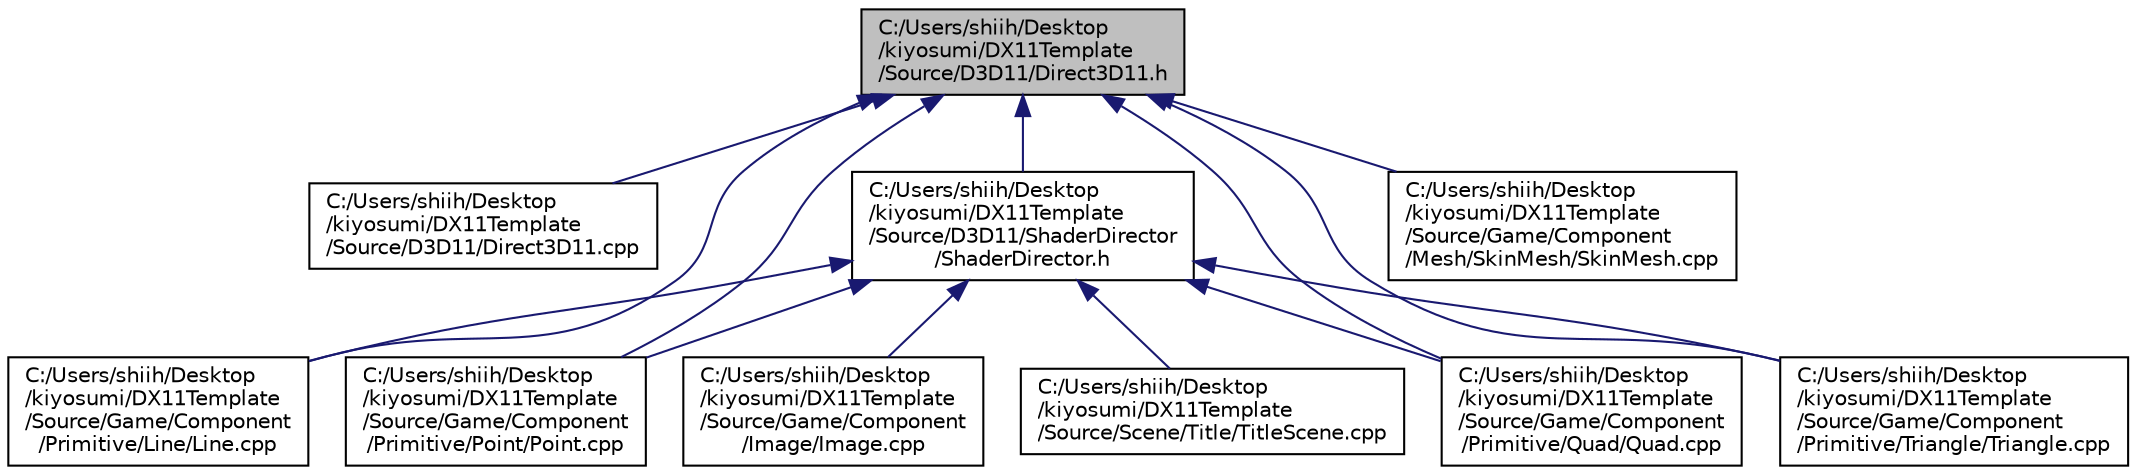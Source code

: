 digraph "C:/Users/shiih/Desktop/kiyosumi/DX11Template/Source/D3D11/Direct3D11.h"
{
 // LATEX_PDF_SIZE
  edge [fontname="Helvetica",fontsize="10",labelfontname="Helvetica",labelfontsize="10"];
  node [fontname="Helvetica",fontsize="10",shape=record];
  Node1 [label="C:/Users/shiih/Desktop\l/kiyosumi/DX11Template\l/Source/D3D11/Direct3D11.h",height=0.2,width=0.4,color="black", fillcolor="grey75", style="filled", fontcolor="black",tooltip="Direct3D11周りを整理する"];
  Node1 -> Node2 [dir="back",color="midnightblue",fontsize="10",style="solid",fontname="Helvetica"];
  Node2 [label="C:/Users/shiih/Desktop\l/kiyosumi/DX11Template\l/Source/D3D11/Direct3D11.cpp",height=0.2,width=0.4,color="black", fillcolor="white", style="filled",URL="$_direct3_d11_8cpp.html",tooltip="Direct3D11周りを整理する"];
  Node1 -> Node3 [dir="back",color="midnightblue",fontsize="10",style="solid",fontname="Helvetica"];
  Node3 [label="C:/Users/shiih/Desktop\l/kiyosumi/DX11Template\l/Source/D3D11/ShaderDirector\l/ShaderDirector.h",height=0.2,width=0.4,color="black", fillcolor="white", style="filled",URL="$_shader_director_8h.html",tooltip="シェーダーの管理(いまはこれ自体にデータがあるが今後処理だけにして使いまわせるようにする)"];
  Node3 -> Node4 [dir="back",color="midnightblue",fontsize="10",style="solid",fontname="Helvetica"];
  Node4 [label="C:/Users/shiih/Desktop\l/kiyosumi/DX11Template\l/Source/Game/Component\l/Image/Image.cpp",height=0.2,width=0.4,color="black", fillcolor="white", style="filled",URL="$_image_8cpp.html",tooltip="Imageの描画"];
  Node3 -> Node5 [dir="back",color="midnightblue",fontsize="10",style="solid",fontname="Helvetica"];
  Node5 [label="C:/Users/shiih/Desktop\l/kiyosumi/DX11Template\l/Source/Game/Component\l/Primitive/Line/Line.cpp",height=0.2,width=0.4,color="black", fillcolor="white", style="filled",URL="$_line_8cpp.html",tooltip="線を描画(コンポーネント)"];
  Node3 -> Node6 [dir="back",color="midnightblue",fontsize="10",style="solid",fontname="Helvetica"];
  Node6 [label="C:/Users/shiih/Desktop\l/kiyosumi/DX11Template\l/Source/Game/Component\l/Primitive/Point/Point.cpp",height=0.2,width=0.4,color="black", fillcolor="white", style="filled",URL="$_point_8cpp.html",tooltip="点を描画(コンポーネント)"];
  Node3 -> Node7 [dir="back",color="midnightblue",fontsize="10",style="solid",fontname="Helvetica"];
  Node7 [label="C:/Users/shiih/Desktop\l/kiyosumi/DX11Template\l/Source/Game/Component\l/Primitive/Quad/Quad.cpp",height=0.2,width=0.4,color="black", fillcolor="white", style="filled",URL="$_quad_8cpp.html",tooltip="四角形を描画(コンポーネント)"];
  Node3 -> Node8 [dir="back",color="midnightblue",fontsize="10",style="solid",fontname="Helvetica"];
  Node8 [label="C:/Users/shiih/Desktop\l/kiyosumi/DX11Template\l/Source/Game/Component\l/Primitive/Triangle/Triangle.cpp",height=0.2,width=0.4,color="black", fillcolor="white", style="filled",URL="$_triangle_8cpp.html",tooltip="三角形を描画(コンポーネント)"];
  Node3 -> Node9 [dir="back",color="midnightblue",fontsize="10",style="solid",fontname="Helvetica"];
  Node9 [label="C:/Users/shiih/Desktop\l/kiyosumi/DX11Template\l/Source/Scene/Title/TitleScene.cpp",height=0.2,width=0.4,color="black", fillcolor="white", style="filled",URL="$_title_scene_8cpp.html",tooltip="タイトルシーン"];
  Node1 -> Node10 [dir="back",color="midnightblue",fontsize="10",style="solid",fontname="Helvetica"];
  Node10 [label="C:/Users/shiih/Desktop\l/kiyosumi/DX11Template\l/Source/Game/Component\l/Mesh/SkinMesh/SkinMesh.cpp",height=0.2,width=0.4,color="black", fillcolor="white", style="filled",URL="$_skin_mesh_8cpp.html",tooltip="SkinMeshの描画(まだ完全ではない)"];
  Node1 -> Node5 [dir="back",color="midnightblue",fontsize="10",style="solid",fontname="Helvetica"];
  Node1 -> Node6 [dir="back",color="midnightblue",fontsize="10",style="solid",fontname="Helvetica"];
  Node1 -> Node7 [dir="back",color="midnightblue",fontsize="10",style="solid",fontname="Helvetica"];
  Node1 -> Node8 [dir="back",color="midnightblue",fontsize="10",style="solid",fontname="Helvetica"];
}
